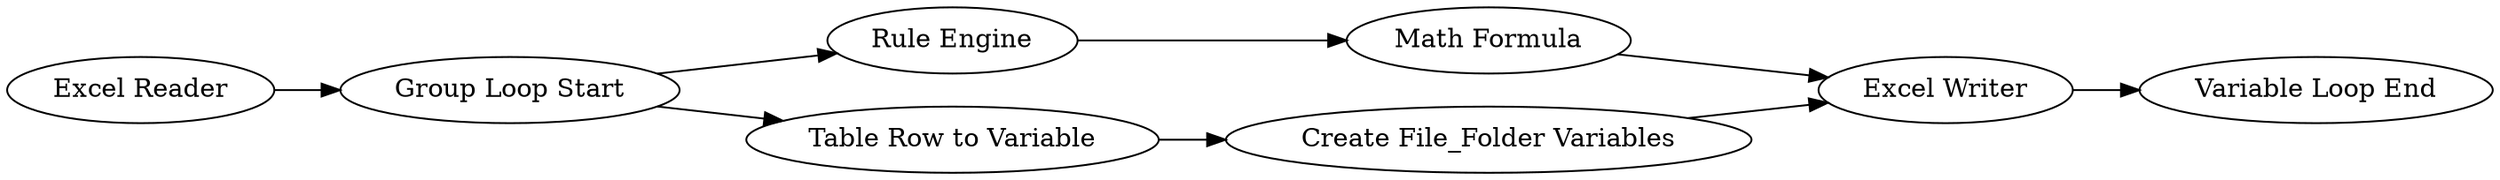digraph {
	1 [label="Excel Reader"]
	44 [label="Rule Engine"]
	45 [label="Math Formula"]
	47 [label="Excel Writer"]
	51 [label="Table Row to Variable"]
	54 [label="Create File_Folder Variables"]
	56 [label="Group Loop Start"]
	57 [label="Variable Loop End"]
	1 -> 56
	44 -> 45
	45 -> 47
	47 -> 57
	51 -> 54
	54 -> 47
	56 -> 51
	56 -> 44
	rankdir=LR
}
